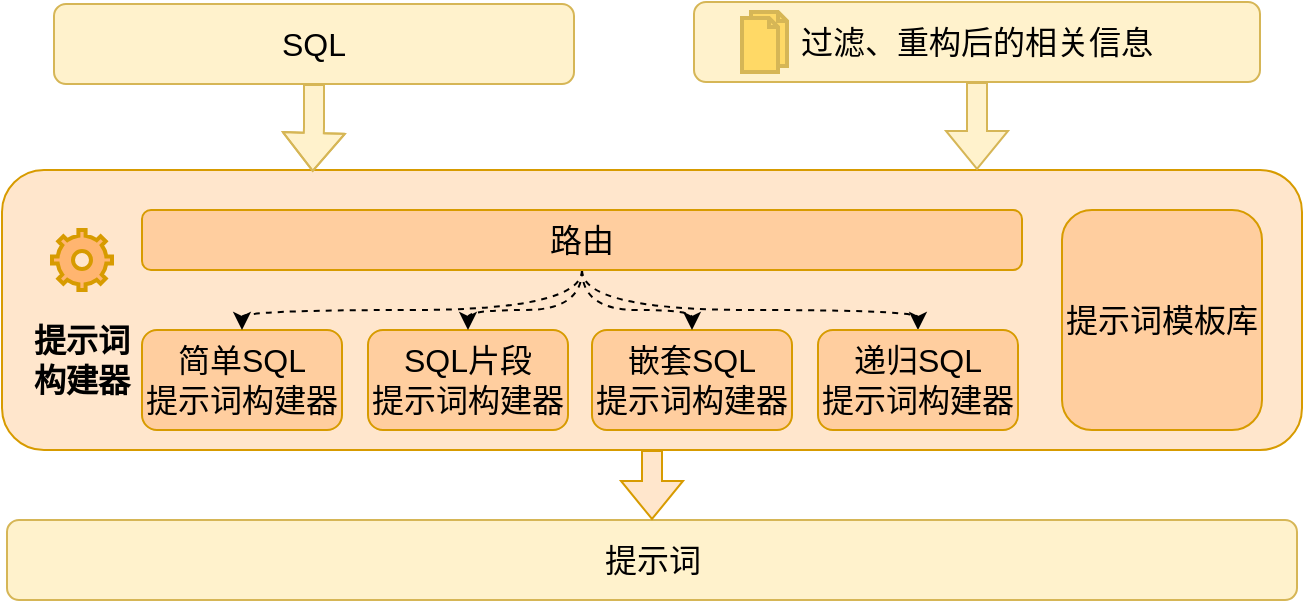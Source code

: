 <mxfile version="24.7.13">
  <diagram name="第 1 页" id="XPRD3n8K4NQ8LHeCoCzI">
    <mxGraphModel dx="954" dy="835" grid="1" gridSize="10" guides="1" tooltips="1" connect="1" arrows="1" fold="1" page="1" pageScale="1" pageWidth="827" pageHeight="1169" math="0" shadow="0">
      <root>
        <mxCell id="0" />
        <mxCell id="1" parent="0" />
        <mxCell id="YVu898vXx8Sxn03sNdAM-1" value="" style="rounded=1;whiteSpace=wrap;html=1;fillColor=#ffe6cc;strokeColor=#d79b00;" parent="1" vertex="1">
          <mxGeometry x="70" y="340" width="650" height="140" as="geometry" />
        </mxCell>
        <mxCell id="YVu898vXx8Sxn03sNdAM-2" value="SQL" style="rounded=1;whiteSpace=wrap;html=1;fontSize=16;fillColor=#fff2cc;strokeColor=#d6b656;" parent="1" vertex="1">
          <mxGeometry x="96" y="257" width="260" height="40" as="geometry" />
        </mxCell>
        <mxCell id="YVu898vXx8Sxn03sNdAM-3" value="简单SQL&lt;div&gt;提示词构建器&lt;/div&gt;" style="rounded=1;whiteSpace=wrap;html=1;fontSize=16;fillColor=#FFCE9F;strokeColor=#d79b00;" parent="1" vertex="1">
          <mxGeometry x="140" y="420" width="100" height="50" as="geometry" />
        </mxCell>
        <mxCell id="YVu898vXx8Sxn03sNdAM-4" value="&lt;div&gt;SQL片段&lt;br&gt;&lt;/div&gt;&lt;div&gt;提示词构建器&lt;/div&gt;" style="rounded=1;whiteSpace=wrap;html=1;fontSize=16;fillColor=#FFCE9F;strokeColor=#d79b00;" parent="1" vertex="1">
          <mxGeometry x="253" y="420" width="100" height="50" as="geometry" />
        </mxCell>
        <mxCell id="YVu898vXx8Sxn03sNdAM-7" value="嵌套SQL&lt;div&gt;提示词构建器&lt;/div&gt;" style="rounded=1;whiteSpace=wrap;html=1;fontSize=16;fillColor=#FFCE9F;strokeColor=#d79b00;" parent="1" vertex="1">
          <mxGeometry x="365" y="420" width="100" height="50" as="geometry" />
        </mxCell>
        <mxCell id="YVu898vXx8Sxn03sNdAM-14" style="edgeStyle=orthogonalEdgeStyle;rounded=0;orthogonalLoop=1;jettySize=auto;html=1;entryX=0.5;entryY=0;entryDx=0;entryDy=0;curved=1;dashed=1;" parent="1" source="YVu898vXx8Sxn03sNdAM-8" target="YVu898vXx8Sxn03sNdAM-3" edge="1">
          <mxGeometry relative="1" as="geometry" />
        </mxCell>
        <mxCell id="YVu898vXx8Sxn03sNdAM-15" style="edgeStyle=orthogonalEdgeStyle;rounded=0;orthogonalLoop=1;jettySize=auto;html=1;entryX=0.5;entryY=0;entryDx=0;entryDy=0;curved=1;dashed=1;" parent="1" source="YVu898vXx8Sxn03sNdAM-8" target="YVu898vXx8Sxn03sNdAM-4" edge="1">
          <mxGeometry relative="1" as="geometry" />
        </mxCell>
        <mxCell id="YVu898vXx8Sxn03sNdAM-16" style="edgeStyle=orthogonalEdgeStyle;rounded=0;orthogonalLoop=1;jettySize=auto;html=1;curved=1;dashed=1;" parent="1" source="YVu898vXx8Sxn03sNdAM-8" target="YVu898vXx8Sxn03sNdAM-7" edge="1">
          <mxGeometry relative="1" as="geometry" />
        </mxCell>
        <mxCell id="x5uuE-5lXbgp1uWox99F-2" style="edgeStyle=orthogonalEdgeStyle;rounded=0;orthogonalLoop=1;jettySize=auto;html=1;entryX=0.5;entryY=0;entryDx=0;entryDy=0;curved=1;dashed=1;" parent="1" source="YVu898vXx8Sxn03sNdAM-8" target="x5uuE-5lXbgp1uWox99F-1" edge="1">
          <mxGeometry relative="1" as="geometry" />
        </mxCell>
        <mxCell id="YVu898vXx8Sxn03sNdAM-8" value="路由" style="rounded=1;whiteSpace=wrap;html=1;fontSize=16;fillColor=#FFCE9F;strokeColor=#d79b00;" parent="1" vertex="1">
          <mxGeometry x="140" y="360" width="440" height="30" as="geometry" />
        </mxCell>
        <mxCell id="YVu898vXx8Sxn03sNdAM-9" value="过滤、重构后的相关信息" style="rounded=1;whiteSpace=wrap;html=1;fontSize=16;fillColor=#fff2cc;strokeColor=#d6b656;" parent="1" vertex="1">
          <mxGeometry x="416" y="256" width="283" height="40" as="geometry" />
        </mxCell>
        <mxCell id="YVu898vXx8Sxn03sNdAM-11" value="提示词构建器" style="text;html=1;align=center;verticalAlign=middle;whiteSpace=wrap;rounded=0;fontSize=16;fontStyle=1" parent="1" vertex="1">
          <mxGeometry x="80" y="420" width="60" height="30" as="geometry" />
        </mxCell>
        <mxCell id="YVu898vXx8Sxn03sNdAM-18" style="edgeStyle=orthogonalEdgeStyle;rounded=0;orthogonalLoop=1;jettySize=auto;html=1;entryX=0.239;entryY=0.007;entryDx=0;entryDy=0;entryPerimeter=0;shape=flexArrow;fillColor=#fff2cc;strokeColor=#d6b656;" parent="1" source="YVu898vXx8Sxn03sNdAM-2" target="YVu898vXx8Sxn03sNdAM-1" edge="1">
          <mxGeometry relative="1" as="geometry" />
        </mxCell>
        <mxCell id="YVu898vXx8Sxn03sNdAM-19" style="edgeStyle=orthogonalEdgeStyle;rounded=0;orthogonalLoop=1;jettySize=auto;html=1;entryX=0.75;entryY=0;entryDx=0;entryDy=0;shape=flexArrow;fillColor=#fff2cc;strokeColor=#d6b656;" parent="1" source="YVu898vXx8Sxn03sNdAM-9" target="YVu898vXx8Sxn03sNdAM-1" edge="1">
          <mxGeometry relative="1" as="geometry" />
        </mxCell>
        <mxCell id="YVu898vXx8Sxn03sNdAM-20" value="提示词" style="rounded=1;whiteSpace=wrap;html=1;fontSize=16;fillColor=#fff2cc;strokeColor=#d6b656;" parent="1" vertex="1">
          <mxGeometry x="72.5" y="515" width="645" height="40" as="geometry" />
        </mxCell>
        <mxCell id="YVu898vXx8Sxn03sNdAM-22" style="edgeStyle=orthogonalEdgeStyle;rounded=0;orthogonalLoop=1;jettySize=auto;html=1;entryX=0.5;entryY=0;entryDx=0;entryDy=0;shape=flexArrow;fillColor=#ffe6cc;strokeColor=#d79b00;exitX=0.5;exitY=1;exitDx=0;exitDy=0;" parent="1" source="YVu898vXx8Sxn03sNdAM-1" target="YVu898vXx8Sxn03sNdAM-20" edge="1">
          <mxGeometry relative="1" as="geometry" />
        </mxCell>
        <mxCell id="x5uuE-5lXbgp1uWox99F-1" value="递归SQL&lt;div&gt;提示词构建器&lt;/div&gt;" style="rounded=1;whiteSpace=wrap;html=1;fontSize=16;fillColor=#FFCE9F;strokeColor=#d79b00;" parent="1" vertex="1">
          <mxGeometry x="478" y="420" width="100" height="50" as="geometry" />
        </mxCell>
        <mxCell id="MaVvMvQMdU_KuoV2xBrC-1" value="提示词模板库" style="rounded=1;whiteSpace=wrap;html=1;strokeColor=#d79b00;align=center;verticalAlign=middle;fontFamily=Helvetica;fontSize=16;fontColor=default;fillColor=#FFCE9F;" vertex="1" parent="1">
          <mxGeometry x="600" y="360" width="100" height="110" as="geometry" />
        </mxCell>
        <mxCell id="MaVvMvQMdU_KuoV2xBrC-2" value="" style="html=1;verticalLabelPosition=bottom;align=center;labelBackgroundColor=#ffffff;verticalAlign=top;strokeWidth=2;strokeColor=#d79b00;shadow=0;dashed=0;shape=mxgraph.ios7.icons.settings;fillColor=#FFB570;" vertex="1" parent="1">
          <mxGeometry x="95" y="370" width="30" height="30" as="geometry" />
        </mxCell>
        <mxCell id="MaVvMvQMdU_KuoV2xBrC-5" value="" style="html=1;verticalLabelPosition=bottom;align=center;labelBackgroundColor=#ffffff;verticalAlign=top;strokeWidth=2;strokeColor=#d6b656;shadow=0;dashed=0;shape=mxgraph.ios7.icons.documents;fillColor=#FFD966;" vertex="1" parent="1">
          <mxGeometry x="440" y="261" width="22.5" height="30" as="geometry" />
        </mxCell>
      </root>
    </mxGraphModel>
  </diagram>
</mxfile>
